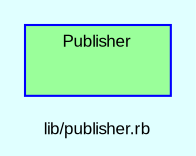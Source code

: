 digraph TopLevel {
    compound = true
    bgcolor = lightcyan1
    fontname = Arial
    fontsize = 8
    label = "lib/publisher.rb"
    node [
        fontname = Arial,
        fontsize = 8,
        color = black
    ]

    subgraph cluster_Publisher {
        fillcolor = palegreen1
        URL = "classes/Publisher.html"
        fontname = Arial
        color = blue
        label = "Publisher"
        style = filled
        Publisher [
            shape = plaintext,
            height = 0.01,
            width = 0.75,
            label = ""
        ]

    }

}

